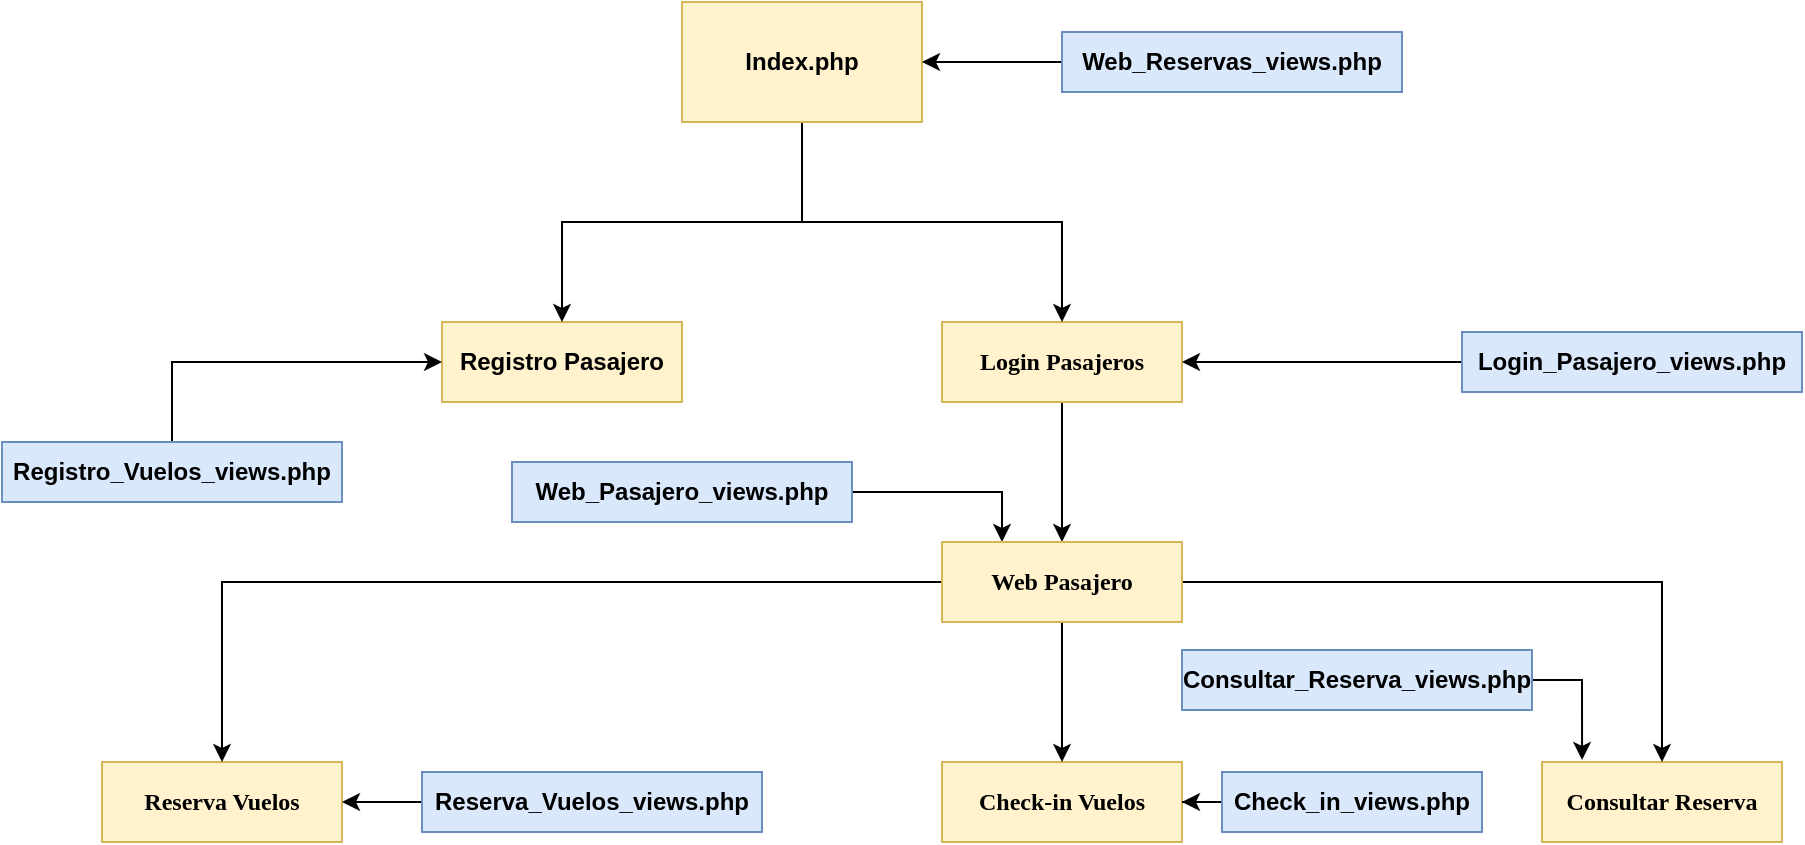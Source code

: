 <mxfile version="17.2.4" type="device"><diagram id="rg8KqcnSlTX9RAm9NPS7" name="Página-1"><mxGraphModel dx="1350" dy="757" grid="1" gridSize="10" guides="1" tooltips="1" connect="1" arrows="1" fold="1" page="1" pageScale="1" pageWidth="1169" pageHeight="827" math="0" shadow="0"><root><mxCell id="0"/><mxCell id="1" parent="0"/><mxCell id="_5NAy5Cz6KW00vK9Joiw-1" value="&lt;b&gt;Registro Pasajero&lt;/b&gt;" style="rounded=0;whiteSpace=wrap;html=1;fillColor=#fff2cc;strokeColor=#d6b656;" parent="1" vertex="1"><mxGeometry x="320" y="220" width="120" height="40" as="geometry"/></mxCell><mxCell id="tJS9eq4Pj6MeXdYLKyy2-15" style="edgeStyle=orthogonalEdgeStyle;rounded=0;orthogonalLoop=1;jettySize=auto;html=1;" parent="1" source="_5NAy5Cz6KW00vK9Joiw-2" target="tJS9eq4Pj6MeXdYLKyy2-2" edge="1"><mxGeometry relative="1" as="geometry"/></mxCell><mxCell id="_5NAy5Cz6KW00vK9Joiw-2" value="&lt;b&gt;&lt;font face=&quot;Tahoma&quot;&gt;Login Pasajeros&lt;/font&gt;&lt;/b&gt;" style="rounded=0;whiteSpace=wrap;html=1;fillColor=#fff2cc;strokeColor=#d6b656;" parent="1" vertex="1"><mxGeometry x="570" y="220" width="120" height="40" as="geometry"/></mxCell><mxCell id="_5NAy5Cz6KW00vK9Joiw-4" style="edgeStyle=orthogonalEdgeStyle;rounded=0;orthogonalLoop=1;jettySize=auto;html=1;" parent="1" source="_5NAy5Cz6KW00vK9Joiw-3" target="_5NAy5Cz6KW00vK9Joiw-1" edge="1"><mxGeometry relative="1" as="geometry"/></mxCell><mxCell id="_5NAy5Cz6KW00vK9Joiw-5" style="edgeStyle=orthogonalEdgeStyle;rounded=0;orthogonalLoop=1;jettySize=auto;html=1;entryX=0.5;entryY=0;entryDx=0;entryDy=0;" parent="1" source="_5NAy5Cz6KW00vK9Joiw-3" target="_5NAy5Cz6KW00vK9Joiw-2" edge="1"><mxGeometry relative="1" as="geometry"><Array as="points"><mxPoint x="500" y="170"/><mxPoint x="630" y="170"/></Array></mxGeometry></mxCell><mxCell id="_5NAy5Cz6KW00vK9Joiw-3" value="&lt;b&gt;Index.php&lt;/b&gt;" style="rounded=0;whiteSpace=wrap;html=1;fillColor=#fff2cc;strokeColor=#d6b656;" parent="1" vertex="1"><mxGeometry x="440" y="60" width="120" height="60" as="geometry"/></mxCell><mxCell id="_5NAy5Cz6KW00vK9Joiw-6" value="&lt;b&gt;&lt;font face=&quot;Tahoma&quot;&gt;Check-in Vuelos&lt;/font&gt;&lt;/b&gt;" style="rounded=0;whiteSpace=wrap;html=1;fillColor=#fff2cc;strokeColor=#d6b656;" parent="1" vertex="1"><mxGeometry x="570" y="440" width="120" height="40" as="geometry"/></mxCell><mxCell id="_5NAy5Cz6KW00vK9Joiw-8" value="&lt;b&gt;&lt;font face=&quot;Tahoma&quot;&gt;Consultar Reserva&lt;/font&gt;&lt;/b&gt;" style="rounded=0;whiteSpace=wrap;html=1;fillColor=#fff2cc;strokeColor=#d6b656;" parent="1" vertex="1"><mxGeometry x="870" y="440" width="120" height="40" as="geometry"/></mxCell><mxCell id="_5NAy5Cz6KW00vK9Joiw-10" value="&lt;b&gt;&lt;font face=&quot;Tahoma&quot;&gt;Reserva Vuelos&lt;/font&gt;&lt;/b&gt;" style="rounded=0;whiteSpace=wrap;html=1;fillColor=#fff2cc;strokeColor=#d6b656;" parent="1" vertex="1"><mxGeometry x="150" y="440" width="120" height="40" as="geometry"/></mxCell><mxCell id="tJS9eq4Pj6MeXdYLKyy2-18" style="edgeStyle=orthogonalEdgeStyle;rounded=0;orthogonalLoop=1;jettySize=auto;html=1;entryX=1;entryY=0.5;entryDx=0;entryDy=0;" parent="1" source="_5NAy5Cz6KW00vK9Joiw-14" target="_5NAy5Cz6KW00vK9Joiw-10" edge="1"><mxGeometry relative="1" as="geometry"/></mxCell><mxCell id="_5NAy5Cz6KW00vK9Joiw-14" value="&lt;b&gt;Reserva_Vuelos_views.php&lt;/b&gt;" style="rounded=0;whiteSpace=wrap;html=1;fillColor=#dae8fc;strokeColor=#6c8ebf;" parent="1" vertex="1"><mxGeometry x="310" y="445" width="170" height="30" as="geometry"/></mxCell><mxCell id="tJS9eq4Pj6MeXdYLKyy2-23" style="edgeStyle=orthogonalEdgeStyle;rounded=0;orthogonalLoop=1;jettySize=auto;html=1;entryX=1;entryY=0.5;entryDx=0;entryDy=0;" parent="1" source="_5NAy5Cz6KW00vK9Joiw-15" target="_5NAy5Cz6KW00vK9Joiw-6" edge="1"><mxGeometry relative="1" as="geometry"/></mxCell><mxCell id="_5NAy5Cz6KW00vK9Joiw-15" value="&lt;b&gt;Check_in_views.php&lt;/b&gt;" style="rounded=0;whiteSpace=wrap;html=1;fillColor=#dae8fc;strokeColor=#6c8ebf;" parent="1" vertex="1"><mxGeometry x="710" y="445" width="130" height="30" as="geometry"/></mxCell><mxCell id="tJS9eq4Pj6MeXdYLKyy2-24" style="edgeStyle=orthogonalEdgeStyle;rounded=0;orthogonalLoop=1;jettySize=auto;html=1;entryX=0.167;entryY=-0.025;entryDx=0;entryDy=0;entryPerimeter=0;exitX=1;exitY=0.5;exitDx=0;exitDy=0;" parent="1" source="_5NAy5Cz6KW00vK9Joiw-16" target="_5NAy5Cz6KW00vK9Joiw-8" edge="1"><mxGeometry relative="1" as="geometry"/></mxCell><mxCell id="_5NAy5Cz6KW00vK9Joiw-16" value="&lt;b&gt;Consultar_Reserva_views.php&lt;/b&gt;" style="rounded=0;whiteSpace=wrap;html=1;fillColor=#dae8fc;strokeColor=#6c8ebf;" parent="1" vertex="1"><mxGeometry x="690" y="384" width="175" height="30" as="geometry"/></mxCell><mxCell id="tJS9eq4Pj6MeXdYLKyy2-16" style="edgeStyle=orthogonalEdgeStyle;rounded=0;orthogonalLoop=1;jettySize=auto;html=1;entryX=0;entryY=0.5;entryDx=0;entryDy=0;" parent="1" source="_5NAy5Cz6KW00vK9Joiw-20" target="_5NAy5Cz6KW00vK9Joiw-1" edge="1"><mxGeometry relative="1" as="geometry"><Array as="points"><mxPoint x="185" y="240"/></Array></mxGeometry></mxCell><mxCell id="_5NAy5Cz6KW00vK9Joiw-20" value="&lt;b&gt;Registro_Vuelos_views.php&lt;/b&gt;" style="rounded=0;whiteSpace=wrap;html=1;fillColor=#dae8fc;strokeColor=#6c8ebf;" parent="1" vertex="1"><mxGeometry x="100" y="280" width="170" height="30" as="geometry"/></mxCell><mxCell id="tJS9eq4Pj6MeXdYLKyy2-17" style="edgeStyle=orthogonalEdgeStyle;rounded=0;orthogonalLoop=1;jettySize=auto;html=1;entryX=1;entryY=0.5;entryDx=0;entryDy=0;" parent="1" source="_5NAy5Cz6KW00vK9Joiw-23" target="_5NAy5Cz6KW00vK9Joiw-2" edge="1"><mxGeometry relative="1" as="geometry"/></mxCell><mxCell id="_5NAy5Cz6KW00vK9Joiw-23" value="&lt;b&gt;Login_Pasajero_views.php&lt;/b&gt;" style="rounded=0;whiteSpace=wrap;html=1;fillColor=#dae8fc;strokeColor=#6c8ebf;" parent="1" vertex="1"><mxGeometry x="830" y="225" width="170" height="30" as="geometry"/></mxCell><mxCell id="tJS9eq4Pj6MeXdYLKyy2-25" style="edgeStyle=orthogonalEdgeStyle;rounded=0;orthogonalLoop=1;jettySize=auto;html=1;" parent="1" source="_5NAy5Cz6KW00vK9Joiw-25" target="_5NAy5Cz6KW00vK9Joiw-3" edge="1"><mxGeometry relative="1" as="geometry"/></mxCell><mxCell id="_5NAy5Cz6KW00vK9Joiw-25" value="&lt;b&gt;Web_Reservas_views.php&lt;/b&gt;" style="rounded=0;whiteSpace=wrap;html=1;fillColor=#dae8fc;strokeColor=#6c8ebf;" parent="1" vertex="1"><mxGeometry x="630" y="75" width="170" height="30" as="geometry"/></mxCell><mxCell id="tJS9eq4Pj6MeXdYLKyy2-9" style="edgeStyle=orthogonalEdgeStyle;rounded=0;orthogonalLoop=1;jettySize=auto;html=1;entryX=0.25;entryY=0;entryDx=0;entryDy=0;" parent="1" source="tJS9eq4Pj6MeXdYLKyy2-1" target="tJS9eq4Pj6MeXdYLKyy2-2" edge="1"><mxGeometry relative="1" as="geometry"/></mxCell><mxCell id="tJS9eq4Pj6MeXdYLKyy2-1" value="&lt;b&gt;Web_Pasajero_views.php&lt;/b&gt;" style="rounded=0;whiteSpace=wrap;html=1;fillColor=#dae8fc;strokeColor=#6c8ebf;" parent="1" vertex="1"><mxGeometry x="355" y="290" width="170" height="30" as="geometry"/></mxCell><mxCell id="tJS9eq4Pj6MeXdYLKyy2-5" style="edgeStyle=orthogonalEdgeStyle;rounded=0;orthogonalLoop=1;jettySize=auto;html=1;entryX=0.5;entryY=0;entryDx=0;entryDy=0;" parent="1" source="tJS9eq4Pj6MeXdYLKyy2-2" target="_5NAy5Cz6KW00vK9Joiw-10" edge="1"><mxGeometry relative="1" as="geometry"/></mxCell><mxCell id="tJS9eq4Pj6MeXdYLKyy2-6" style="edgeStyle=orthogonalEdgeStyle;rounded=0;orthogonalLoop=1;jettySize=auto;html=1;" parent="1" source="tJS9eq4Pj6MeXdYLKyy2-2" target="_5NAy5Cz6KW00vK9Joiw-6" edge="1"><mxGeometry relative="1" as="geometry"/></mxCell><mxCell id="tJS9eq4Pj6MeXdYLKyy2-10" style="edgeStyle=orthogonalEdgeStyle;rounded=0;orthogonalLoop=1;jettySize=auto;html=1;" parent="1" source="tJS9eq4Pj6MeXdYLKyy2-2" target="_5NAy5Cz6KW00vK9Joiw-8" edge="1"><mxGeometry relative="1" as="geometry"/></mxCell><mxCell id="tJS9eq4Pj6MeXdYLKyy2-2" value="&lt;font face=&quot;Tahoma&quot;&gt;&lt;b&gt;Web Pasajero&lt;/b&gt;&lt;/font&gt;" style="rounded=0;whiteSpace=wrap;html=1;fillColor=#fff2cc;strokeColor=#d6b656;" parent="1" vertex="1"><mxGeometry x="570" y="330" width="120" height="40" as="geometry"/></mxCell></root></mxGraphModel></diagram></mxfile>